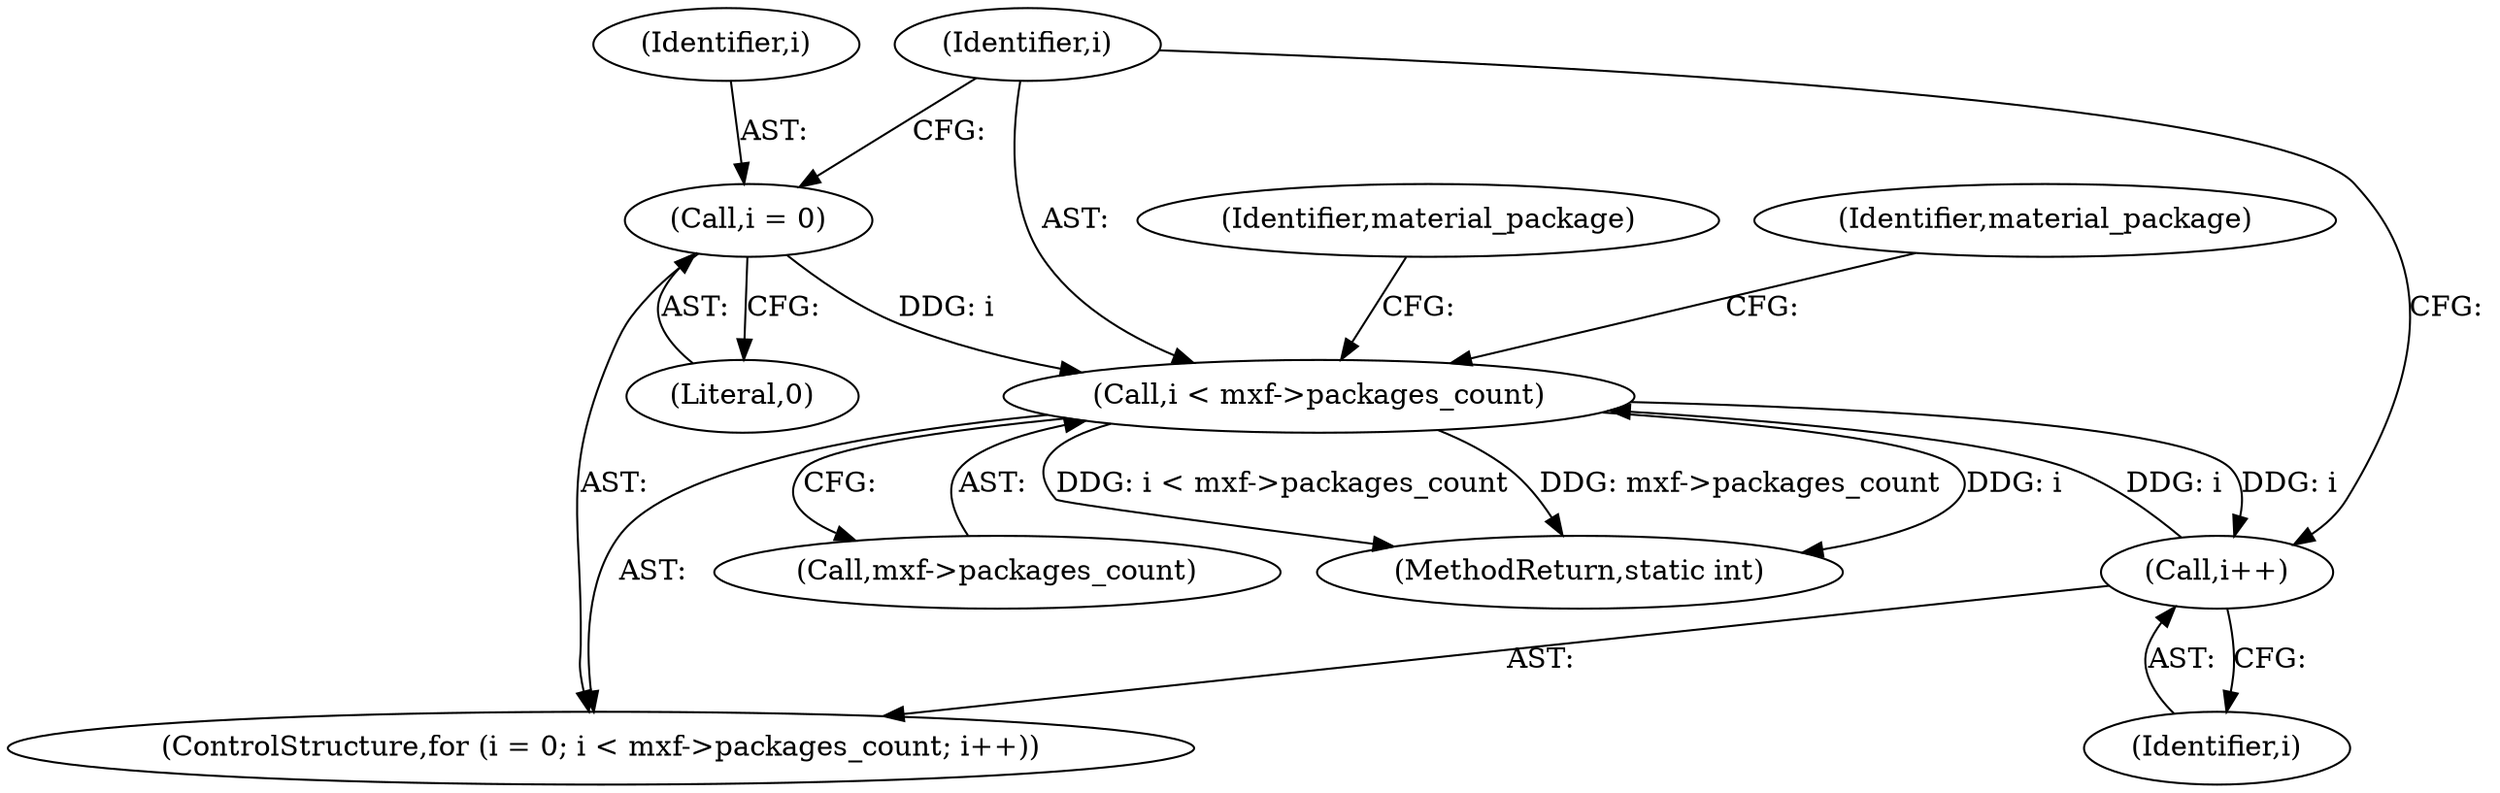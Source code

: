 digraph "0_FFmpeg_bab0716c7f4793ec42e05a5aa7e80d82a0dd4e75@pointer" {
"1000141" [label="(Call,i < mxf->packages_count)"];
"1000138" [label="(Call,i = 0)"];
"1000146" [label="(Call,i++)"];
"1000141" [label="(Call,i < mxf->packages_count)"];
"1000147" [label="(Identifier,i)"];
"1000141" [label="(Call,i < mxf->packages_count)"];
"1000142" [label="(Identifier,i)"];
"1000139" [label="(Identifier,i)"];
"1000150" [label="(Identifier,material_package)"];
"1000165" [label="(Identifier,material_package)"];
"1000146" [label="(Call,i++)"];
"1000143" [label="(Call,mxf->packages_count)"];
"1000140" [label="(Literal,0)"];
"1001989" [label="(MethodReturn,static int)"];
"1000138" [label="(Call,i = 0)"];
"1000137" [label="(ControlStructure,for (i = 0; i < mxf->packages_count; i++))"];
"1000141" -> "1000137"  [label="AST: "];
"1000141" -> "1000143"  [label="CFG: "];
"1000142" -> "1000141"  [label="AST: "];
"1000143" -> "1000141"  [label="AST: "];
"1000150" -> "1000141"  [label="CFG: "];
"1000165" -> "1000141"  [label="CFG: "];
"1000141" -> "1001989"  [label="DDG: i"];
"1000141" -> "1001989"  [label="DDG: i < mxf->packages_count"];
"1000141" -> "1001989"  [label="DDG: mxf->packages_count"];
"1000138" -> "1000141"  [label="DDG: i"];
"1000146" -> "1000141"  [label="DDG: i"];
"1000141" -> "1000146"  [label="DDG: i"];
"1000138" -> "1000137"  [label="AST: "];
"1000138" -> "1000140"  [label="CFG: "];
"1000139" -> "1000138"  [label="AST: "];
"1000140" -> "1000138"  [label="AST: "];
"1000142" -> "1000138"  [label="CFG: "];
"1000146" -> "1000137"  [label="AST: "];
"1000146" -> "1000147"  [label="CFG: "];
"1000147" -> "1000146"  [label="AST: "];
"1000142" -> "1000146"  [label="CFG: "];
}
